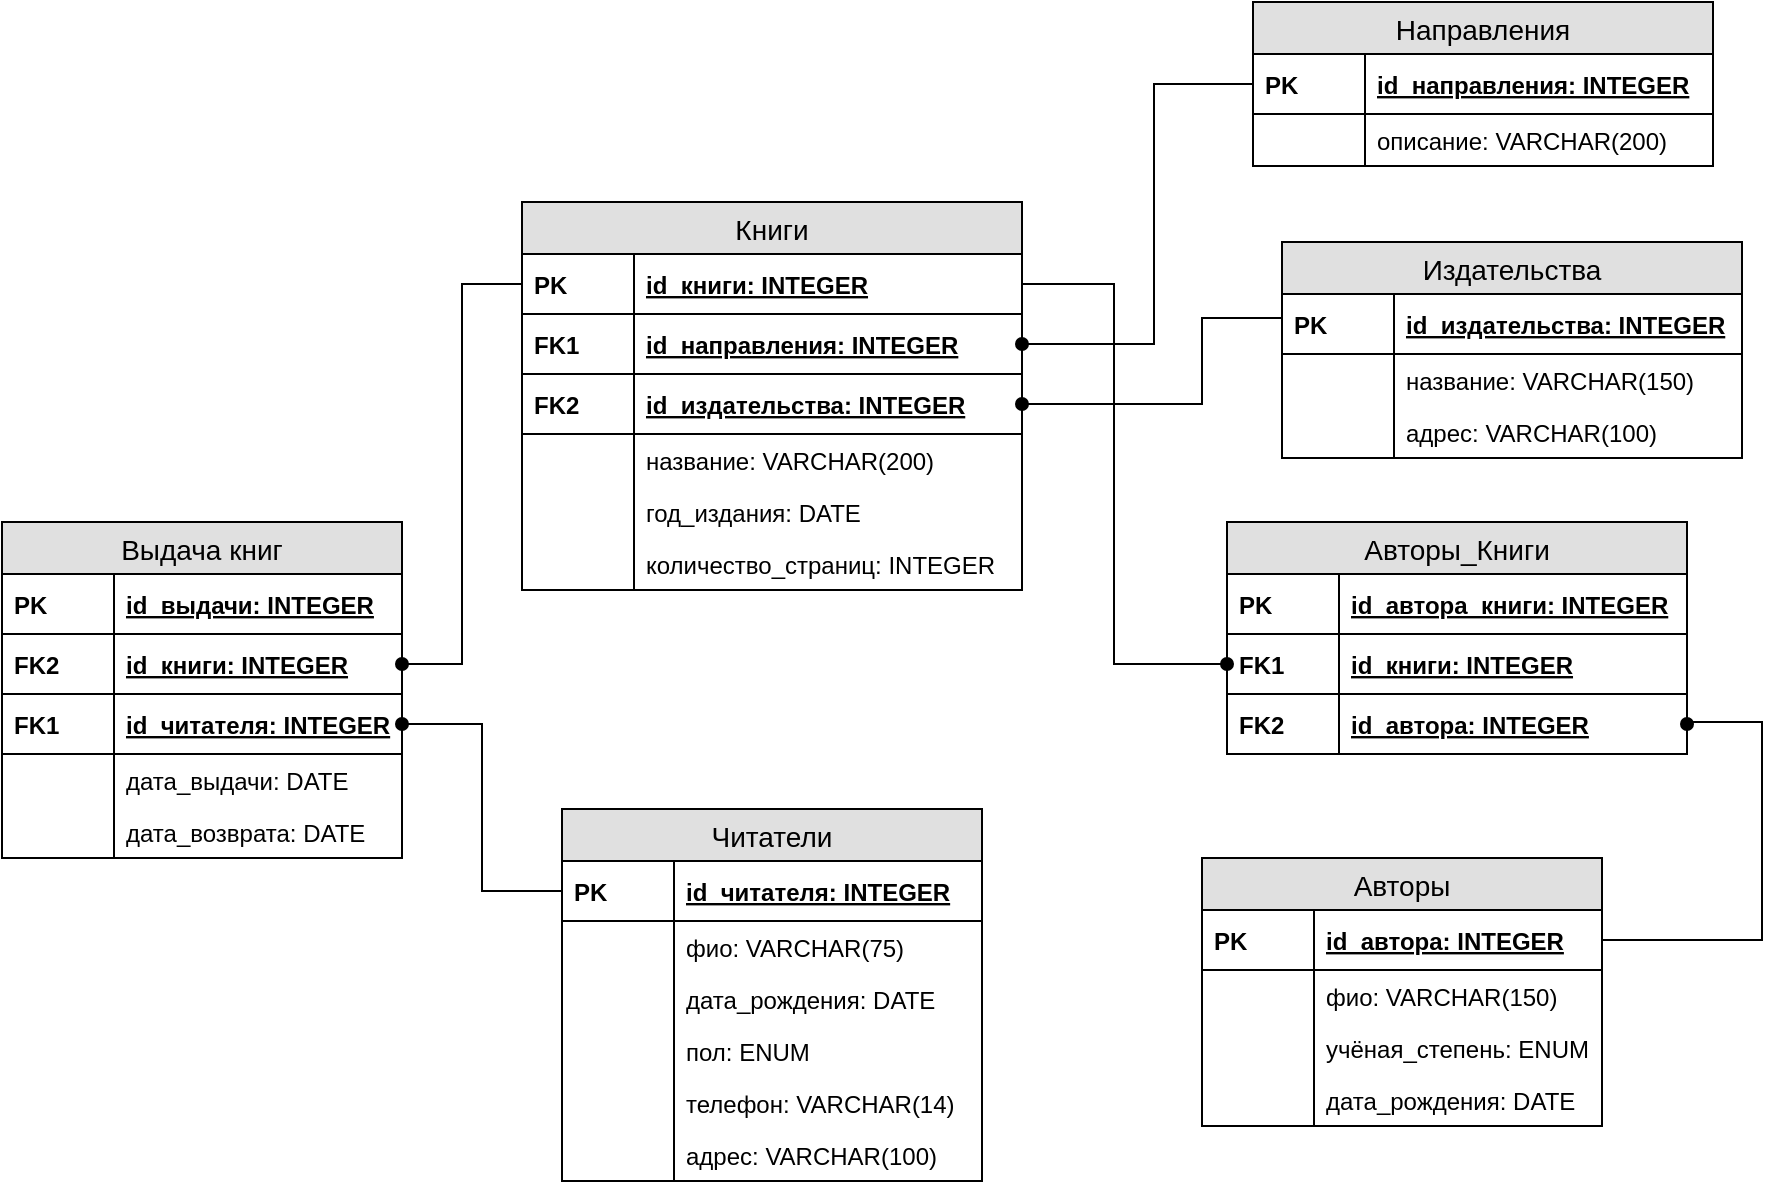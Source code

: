 <mxfile version="12.3.7" type="device" pages="1"><diagram id="ycYv2GEyDOw0Zzh_Fnli" name="Page-1"><mxGraphModel dx="2131" dy="619" grid="1" gridSize="10" guides="1" tooltips="1" connect="1" arrows="1" fold="1" page="1" pageScale="1" pageWidth="827" pageHeight="1169" math="0" shadow="0"><root><mxCell id="0"/><mxCell id="1" parent="0"/><mxCell id="86hMOu7RpVmu6Sr9yrb3-2" value="Выдача книг" style="swimlane;fontStyle=0;childLayout=stackLayout;horizontal=1;startSize=26;fillColor=#e0e0e0;horizontalStack=0;resizeParent=1;resizeParentMax=0;resizeLast=0;collapsible=1;marginBottom=0;swimlaneFillColor=#ffffff;align=center;fontSize=14;" parent="1" vertex="1"><mxGeometry x="-430" y="440" width="200" height="168" as="geometry"><mxRectangle x="150" y="170" width="110" height="26" as="alternateBounds"/></mxGeometry></mxCell><mxCell id="86hMOu7RpVmu6Sr9yrb3-12" value="id_выдачи: INTEGER" style="shape=partialRectangle;top=0;left=0;right=0;bottom=1;align=left;verticalAlign=middle;fillColor=none;spacingLeft=60;spacingRight=4;overflow=hidden;rotatable=0;points=[[0,0.5],[1,0.5]];portConstraint=eastwest;dropTarget=0;fontStyle=5;fontSize=12;" parent="86hMOu7RpVmu6Sr9yrb3-2" vertex="1"><mxGeometry y="26" width="200" height="30" as="geometry"/></mxCell><mxCell id="86hMOu7RpVmu6Sr9yrb3-13" value="PK" style="shape=partialRectangle;fontStyle=1;top=0;left=0;bottom=0;fillColor=none;align=left;verticalAlign=middle;spacingLeft=4;spacingRight=4;overflow=hidden;rotatable=0;points=[];portConstraint=eastwest;part=1;fontSize=12;" parent="86hMOu7RpVmu6Sr9yrb3-12" vertex="1" connectable="0"><mxGeometry width="56" height="30" as="geometry"/></mxCell><mxCell id="86hMOu7RpVmu6Sr9yrb3-10" value="id_книги: INTEGER" style="shape=partialRectangle;top=0;left=0;right=0;bottom=1;align=left;verticalAlign=middle;fillColor=none;spacingLeft=60;spacingRight=4;overflow=hidden;rotatable=0;points=[[0,0.5],[1,0.5]];portConstraint=eastwest;dropTarget=0;fontStyle=5;fontSize=12;" parent="86hMOu7RpVmu6Sr9yrb3-2" vertex="1"><mxGeometry y="56" width="200" height="30" as="geometry"/></mxCell><mxCell id="86hMOu7RpVmu6Sr9yrb3-11" value="FK2" style="shape=partialRectangle;fontStyle=1;top=0;left=0;bottom=0;fillColor=none;align=left;verticalAlign=middle;spacingLeft=4;spacingRight=4;overflow=hidden;rotatable=0;points=[];portConstraint=eastwest;part=1;fontSize=12;" parent="86hMOu7RpVmu6Sr9yrb3-10" vertex="1" connectable="0"><mxGeometry width="56" height="30" as="geometry"/></mxCell><mxCell id="86hMOu7RpVmu6Sr9yrb3-5" value="id_читателя: INTEGER" style="shape=partialRectangle;top=0;left=0;right=0;bottom=1;align=left;verticalAlign=middle;fillColor=none;spacingLeft=60;spacingRight=4;overflow=hidden;rotatable=0;points=[[0,0.5],[1,0.5]];portConstraint=eastwest;dropTarget=0;fontStyle=5;fontSize=12;" parent="86hMOu7RpVmu6Sr9yrb3-2" vertex="1"><mxGeometry y="86" width="200" height="30" as="geometry"/></mxCell><mxCell id="86hMOu7RpVmu6Sr9yrb3-6" value="FK1" style="shape=partialRectangle;fontStyle=1;top=0;left=0;bottom=0;fillColor=none;align=left;verticalAlign=middle;spacingLeft=4;spacingRight=4;overflow=hidden;rotatable=0;points=[];portConstraint=eastwest;part=1;fontSize=12;" parent="86hMOu7RpVmu6Sr9yrb3-5" vertex="1" connectable="0"><mxGeometry width="56" height="30" as="geometry"/></mxCell><mxCell id="86hMOu7RpVmu6Sr9yrb3-93" value="дата_выдачи: DATE" style="shape=partialRectangle;top=0;left=0;right=0;bottom=0;align=left;verticalAlign=top;fillColor=none;spacingLeft=60;spacingRight=4;overflow=hidden;rotatable=0;points=[[0,0.5],[1,0.5]];portConstraint=eastwest;dropTarget=0;fontSize=12;" parent="86hMOu7RpVmu6Sr9yrb3-2" vertex="1"><mxGeometry y="116" width="200" height="26" as="geometry"/></mxCell><mxCell id="86hMOu7RpVmu6Sr9yrb3-94" value="" style="shape=partialRectangle;fontStyle=1;top=0;left=0;bottom=0;fillColor=none;align=left;verticalAlign=top;spacingLeft=4;spacingRight=4;overflow=hidden;rotatable=0;points=[];portConstraint=eastwest;part=1;fontSize=12;" parent="86hMOu7RpVmu6Sr9yrb3-93" vertex="1" connectable="0"><mxGeometry width="56" height="26" as="geometry"/></mxCell><mxCell id="86hMOu7RpVmu6Sr9yrb3-95" value="дата_возврата: DATE" style="shape=partialRectangle;top=0;left=0;right=0;bottom=0;align=left;verticalAlign=top;fillColor=none;spacingLeft=60;spacingRight=4;overflow=hidden;rotatable=0;points=[[0,0.5],[1,0.5]];portConstraint=eastwest;dropTarget=0;fontSize=12;" parent="86hMOu7RpVmu6Sr9yrb3-2" vertex="1"><mxGeometry y="142" width="200" height="26" as="geometry"/></mxCell><mxCell id="86hMOu7RpVmu6Sr9yrb3-96" value="" style="shape=partialRectangle;fontStyle=1;top=0;left=0;bottom=0;fillColor=none;align=left;verticalAlign=top;spacingLeft=4;spacingRight=4;overflow=hidden;rotatable=0;points=[];portConstraint=eastwest;part=1;fontSize=12;" parent="86hMOu7RpVmu6Sr9yrb3-95" vertex="1" connectable="0"><mxGeometry width="56" height="26" as="geometry"/></mxCell><mxCell id="86hMOu7RpVmu6Sr9yrb3-14" value="Книги" style="swimlane;fontStyle=0;childLayout=stackLayout;horizontal=1;startSize=26;fillColor=#e0e0e0;horizontalStack=0;resizeParent=1;resizeParentMax=0;resizeLast=0;collapsible=1;marginBottom=0;swimlaneFillColor=#ffffff;align=center;fontSize=14;" parent="1" vertex="1"><mxGeometry x="-170" y="280" width="250" height="194" as="geometry"><mxRectangle x="150" y="170" width="110" height="26" as="alternateBounds"/></mxGeometry></mxCell><mxCell id="86hMOu7RpVmu6Sr9yrb3-15" value="id_книги: INTEGER" style="shape=partialRectangle;top=0;left=0;right=0;bottom=1;align=left;verticalAlign=middle;fillColor=none;spacingLeft=60;spacingRight=4;overflow=hidden;rotatable=0;points=[[0,0.5],[1,0.5]];portConstraint=eastwest;dropTarget=0;fontStyle=5;fontSize=12;" parent="86hMOu7RpVmu6Sr9yrb3-14" vertex="1"><mxGeometry y="26" width="250" height="30" as="geometry"/></mxCell><mxCell id="86hMOu7RpVmu6Sr9yrb3-16" value="PK" style="shape=partialRectangle;fontStyle=1;top=0;left=0;bottom=0;fillColor=none;align=left;verticalAlign=middle;spacingLeft=4;spacingRight=4;overflow=hidden;rotatable=0;points=[];portConstraint=eastwest;part=1;fontSize=12;" parent="86hMOu7RpVmu6Sr9yrb3-15" vertex="1" connectable="0"><mxGeometry width="56" height="30" as="geometry"/></mxCell><mxCell id="86hMOu7RpVmu6Sr9yrb3-17" value="id_направления: INTEGER" style="shape=partialRectangle;top=0;left=0;right=0;bottom=1;align=left;verticalAlign=middle;fillColor=none;spacingLeft=60;spacingRight=4;overflow=hidden;rotatable=0;points=[[0,0.5],[1,0.5]];portConstraint=eastwest;dropTarget=0;fontStyle=5;fontSize=12;" parent="86hMOu7RpVmu6Sr9yrb3-14" vertex="1"><mxGeometry y="56" width="250" height="30" as="geometry"/></mxCell><mxCell id="86hMOu7RpVmu6Sr9yrb3-18" value="FK1" style="shape=partialRectangle;fontStyle=1;top=0;left=0;bottom=0;fillColor=none;align=left;verticalAlign=middle;spacingLeft=4;spacingRight=4;overflow=hidden;rotatable=0;points=[];portConstraint=eastwest;part=1;fontSize=12;" parent="86hMOu7RpVmu6Sr9yrb3-17" vertex="1" connectable="0"><mxGeometry width="56" height="30" as="geometry"/></mxCell><mxCell id="86hMOu7RpVmu6Sr9yrb3-19" value="id_издательства: INTEGER" style="shape=partialRectangle;top=0;left=0;right=0;bottom=1;align=left;verticalAlign=middle;fillColor=none;spacingLeft=60;spacingRight=4;overflow=hidden;rotatable=0;points=[[0,0.5],[1,0.5]];portConstraint=eastwest;dropTarget=0;fontStyle=5;fontSize=12;" parent="86hMOu7RpVmu6Sr9yrb3-14" vertex="1"><mxGeometry y="86" width="250" height="30" as="geometry"/></mxCell><mxCell id="86hMOu7RpVmu6Sr9yrb3-20" value="FK2" style="shape=partialRectangle;fontStyle=1;top=0;left=0;bottom=0;fillColor=none;align=left;verticalAlign=middle;spacingLeft=4;spacingRight=4;overflow=hidden;rotatable=0;points=[];portConstraint=eastwest;part=1;fontSize=12;" parent="86hMOu7RpVmu6Sr9yrb3-19" vertex="1" connectable="0"><mxGeometry width="56" height="30" as="geometry"/></mxCell><mxCell id="86hMOu7RpVmu6Sr9yrb3-86" value="название: VARCHAR(200)" style="shape=partialRectangle;top=0;left=0;right=0;bottom=0;align=left;verticalAlign=top;fillColor=none;spacingLeft=60;spacingRight=4;overflow=hidden;rotatable=0;points=[[0,0.5],[1,0.5]];portConstraint=eastwest;dropTarget=0;fontSize=12;" parent="86hMOu7RpVmu6Sr9yrb3-14" vertex="1"><mxGeometry y="116" width="250" height="26" as="geometry"/></mxCell><mxCell id="86hMOu7RpVmu6Sr9yrb3-87" value="" style="shape=partialRectangle;fontStyle=1;top=0;left=0;bottom=0;fillColor=none;align=left;verticalAlign=top;spacingLeft=4;spacingRight=4;overflow=hidden;rotatable=0;points=[];portConstraint=eastwest;part=1;fontSize=12;" parent="86hMOu7RpVmu6Sr9yrb3-86" vertex="1" connectable="0"><mxGeometry width="56" height="26" as="geometry"/></mxCell><mxCell id="86hMOu7RpVmu6Sr9yrb3-88" value="год_издания: DATE" style="shape=partialRectangle;top=0;left=0;right=0;bottom=0;align=left;verticalAlign=top;fillColor=none;spacingLeft=60;spacingRight=4;overflow=hidden;rotatable=0;points=[[0,0.5],[1,0.5]];portConstraint=eastwest;dropTarget=0;fontSize=12;" parent="86hMOu7RpVmu6Sr9yrb3-14" vertex="1"><mxGeometry y="142" width="250" height="26" as="geometry"/></mxCell><mxCell id="86hMOu7RpVmu6Sr9yrb3-89" value="" style="shape=partialRectangle;fontStyle=1;top=0;left=0;bottom=0;fillColor=none;align=left;verticalAlign=top;spacingLeft=4;spacingRight=4;overflow=hidden;rotatable=0;points=[];portConstraint=eastwest;part=1;fontSize=12;" parent="86hMOu7RpVmu6Sr9yrb3-88" vertex="1" connectable="0"><mxGeometry width="56" height="26" as="geometry"/></mxCell><mxCell id="86hMOu7RpVmu6Sr9yrb3-90" value="количество_страниц: INTEGER" style="shape=partialRectangle;top=0;left=0;right=0;bottom=0;align=left;verticalAlign=top;fillColor=none;spacingLeft=60;spacingRight=4;overflow=hidden;rotatable=0;points=[[0,0.5],[1,0.5]];portConstraint=eastwest;dropTarget=0;fontSize=12;" parent="86hMOu7RpVmu6Sr9yrb3-14" vertex="1"><mxGeometry y="168" width="250" height="26" as="geometry"/></mxCell><mxCell id="86hMOu7RpVmu6Sr9yrb3-91" value="" style="shape=partialRectangle;fontStyle=1;top=0;left=0;bottom=0;fillColor=none;align=left;verticalAlign=top;spacingLeft=4;spacingRight=4;overflow=hidden;rotatable=0;points=[];portConstraint=eastwest;part=1;fontSize=12;" parent="86hMOu7RpVmu6Sr9yrb3-90" vertex="1" connectable="0"><mxGeometry width="56" height="26" as="geometry"/></mxCell><mxCell id="86hMOu7RpVmu6Sr9yrb3-21" value="Читатели" style="swimlane;fontStyle=0;childLayout=stackLayout;horizontal=1;startSize=26;fillColor=#e0e0e0;horizontalStack=0;resizeParent=1;resizeParentMax=0;resizeLast=0;collapsible=1;marginBottom=0;swimlaneFillColor=#ffffff;align=center;fontSize=14;" parent="1" vertex="1"><mxGeometry x="-150" y="583.5" width="210" height="186" as="geometry"><mxRectangle x="150" y="170" width="110" height="26" as="alternateBounds"/></mxGeometry></mxCell><mxCell id="86hMOu7RpVmu6Sr9yrb3-22" value="id_читателя: INTEGER" style="shape=partialRectangle;top=0;left=0;right=0;bottom=1;align=left;verticalAlign=middle;fillColor=none;spacingLeft=60;spacingRight=4;overflow=hidden;rotatable=0;points=[[0,0.5],[1,0.5]];portConstraint=eastwest;dropTarget=0;fontStyle=5;fontSize=12;" parent="86hMOu7RpVmu6Sr9yrb3-21" vertex="1"><mxGeometry y="26" width="210" height="30" as="geometry"/></mxCell><mxCell id="86hMOu7RpVmu6Sr9yrb3-23" value="PK" style="shape=partialRectangle;fontStyle=1;top=0;left=0;bottom=0;fillColor=none;align=left;verticalAlign=middle;spacingLeft=4;spacingRight=4;overflow=hidden;rotatable=0;points=[];portConstraint=eastwest;part=1;fontSize=12;" parent="86hMOu7RpVmu6Sr9yrb3-22" vertex="1" connectable="0"><mxGeometry width="56" height="30" as="geometry"/></mxCell><mxCell id="86hMOu7RpVmu6Sr9yrb3-97" value="фио: VARCHAR(75)" style="shape=partialRectangle;top=0;left=0;right=0;bottom=0;align=left;verticalAlign=top;fillColor=none;spacingLeft=60;spacingRight=4;overflow=hidden;rotatable=0;points=[[0,0.5],[1,0.5]];portConstraint=eastwest;dropTarget=0;fontSize=12;" parent="86hMOu7RpVmu6Sr9yrb3-21" vertex="1"><mxGeometry y="56" width="210" height="26" as="geometry"/></mxCell><mxCell id="86hMOu7RpVmu6Sr9yrb3-98" value="" style="shape=partialRectangle;fontStyle=1;top=0;left=0;bottom=0;fillColor=none;align=left;verticalAlign=top;spacingLeft=4;spacingRight=4;overflow=hidden;rotatable=0;points=[];portConstraint=eastwest;part=1;fontSize=12;" parent="86hMOu7RpVmu6Sr9yrb3-97" vertex="1" connectable="0"><mxGeometry width="56" height="26" as="geometry"/></mxCell><mxCell id="86hMOu7RpVmu6Sr9yrb3-99" value="дата_рождения: DATE" style="shape=partialRectangle;top=0;left=0;right=0;bottom=0;align=left;verticalAlign=top;fillColor=none;spacingLeft=60;spacingRight=4;overflow=hidden;rotatable=0;points=[[0,0.5],[1,0.5]];portConstraint=eastwest;dropTarget=0;fontSize=12;" parent="86hMOu7RpVmu6Sr9yrb3-21" vertex="1"><mxGeometry y="82" width="210" height="26" as="geometry"/></mxCell><mxCell id="86hMOu7RpVmu6Sr9yrb3-100" value="" style="shape=partialRectangle;fontStyle=1;top=0;left=0;bottom=0;fillColor=none;align=left;verticalAlign=top;spacingLeft=4;spacingRight=4;overflow=hidden;rotatable=0;points=[];portConstraint=eastwest;part=1;fontSize=12;" parent="86hMOu7RpVmu6Sr9yrb3-99" vertex="1" connectable="0"><mxGeometry width="56" height="26" as="geometry"/></mxCell><mxCell id="86hMOu7RpVmu6Sr9yrb3-101" value="пол: ENUM" style="shape=partialRectangle;top=0;left=0;right=0;bottom=0;align=left;verticalAlign=top;fillColor=none;spacingLeft=60;spacingRight=4;overflow=hidden;rotatable=0;points=[[0,0.5],[1,0.5]];portConstraint=eastwest;dropTarget=0;fontSize=12;" parent="86hMOu7RpVmu6Sr9yrb3-21" vertex="1"><mxGeometry y="108" width="210" height="26" as="geometry"/></mxCell><mxCell id="86hMOu7RpVmu6Sr9yrb3-102" value="" style="shape=partialRectangle;fontStyle=1;top=0;left=0;bottom=0;fillColor=none;align=left;verticalAlign=top;spacingLeft=4;spacingRight=4;overflow=hidden;rotatable=0;points=[];portConstraint=eastwest;part=1;fontSize=12;" parent="86hMOu7RpVmu6Sr9yrb3-101" vertex="1" connectable="0"><mxGeometry width="56" height="26" as="geometry"/></mxCell><mxCell id="86hMOu7RpVmu6Sr9yrb3-103" value="телефон: VARCHAR(14)" style="shape=partialRectangle;top=0;left=0;right=0;bottom=0;align=left;verticalAlign=top;fillColor=none;spacingLeft=60;spacingRight=4;overflow=hidden;rotatable=0;points=[[0,0.5],[1,0.5]];portConstraint=eastwest;dropTarget=0;fontSize=12;" parent="86hMOu7RpVmu6Sr9yrb3-21" vertex="1"><mxGeometry y="134" width="210" height="26" as="geometry"/></mxCell><mxCell id="86hMOu7RpVmu6Sr9yrb3-104" value="" style="shape=partialRectangle;fontStyle=1;top=0;left=0;bottom=0;fillColor=none;align=left;verticalAlign=top;spacingLeft=4;spacingRight=4;overflow=hidden;rotatable=0;points=[];portConstraint=eastwest;part=1;fontSize=12;" parent="86hMOu7RpVmu6Sr9yrb3-103" vertex="1" connectable="0"><mxGeometry width="56" height="26" as="geometry"/></mxCell><mxCell id="86hMOu7RpVmu6Sr9yrb3-105" value="адрес: VARCHAR(100)" style="shape=partialRectangle;top=0;left=0;right=0;bottom=0;align=left;verticalAlign=top;fillColor=none;spacingLeft=60;spacingRight=4;overflow=hidden;rotatable=0;points=[[0,0.5],[1,0.5]];portConstraint=eastwest;dropTarget=0;fontSize=12;" parent="86hMOu7RpVmu6Sr9yrb3-21" vertex="1"><mxGeometry y="160" width="210" height="26" as="geometry"/></mxCell><mxCell id="86hMOu7RpVmu6Sr9yrb3-106" value="" style="shape=partialRectangle;fontStyle=1;top=0;left=0;bottom=0;fillColor=none;align=left;verticalAlign=top;spacingLeft=4;spacingRight=4;overflow=hidden;rotatable=0;points=[];portConstraint=eastwest;part=1;fontSize=12;" parent="86hMOu7RpVmu6Sr9yrb3-105" vertex="1" connectable="0"><mxGeometry width="56" height="26" as="geometry"/></mxCell><mxCell id="86hMOu7RpVmu6Sr9yrb3-28" value="Авторы_Книги" style="swimlane;fontStyle=0;childLayout=stackLayout;horizontal=1;startSize=26;fillColor=#e0e0e0;horizontalStack=0;resizeParent=1;resizeParentMax=0;resizeLast=0;collapsible=1;marginBottom=0;swimlaneFillColor=#ffffff;align=center;fontSize=14;" parent="1" vertex="1"><mxGeometry x="182.5" y="440" width="230" height="116" as="geometry"><mxRectangle x="150" y="170" width="110" height="26" as="alternateBounds"/></mxGeometry></mxCell><mxCell id="86hMOu7RpVmu6Sr9yrb3-35" value="id_автора_книги: INTEGER" style="shape=partialRectangle;top=0;left=0;right=0;bottom=1;align=left;verticalAlign=middle;fillColor=none;spacingLeft=60;spacingRight=4;overflow=hidden;rotatable=0;points=[[0,0.5],[1,0.5]];portConstraint=eastwest;dropTarget=0;fontStyle=5;fontSize=12;" parent="86hMOu7RpVmu6Sr9yrb3-28" vertex="1"><mxGeometry y="26" width="230" height="30" as="geometry"/></mxCell><mxCell id="86hMOu7RpVmu6Sr9yrb3-36" value="PK" style="shape=partialRectangle;fontStyle=1;top=0;left=0;bottom=0;fillColor=none;align=left;verticalAlign=middle;spacingLeft=4;spacingRight=4;overflow=hidden;rotatable=0;points=[];portConstraint=eastwest;part=1;fontSize=12;" parent="86hMOu7RpVmu6Sr9yrb3-35" vertex="1" connectable="0"><mxGeometry width="56" height="30" as="geometry"/></mxCell><mxCell id="86hMOu7RpVmu6Sr9yrb3-31" value="id_книги: INTEGER" style="shape=partialRectangle;top=0;left=0;right=0;bottom=1;align=left;verticalAlign=middle;fillColor=none;spacingLeft=60;spacingRight=4;overflow=hidden;rotatable=0;points=[[0,0.5],[1,0.5]];portConstraint=eastwest;dropTarget=0;fontStyle=5;fontSize=12;" parent="86hMOu7RpVmu6Sr9yrb3-28" vertex="1"><mxGeometry y="56" width="230" height="30" as="geometry"/></mxCell><mxCell id="86hMOu7RpVmu6Sr9yrb3-32" value="FK1" style="shape=partialRectangle;fontStyle=1;top=0;left=0;bottom=0;fillColor=none;align=left;verticalAlign=middle;spacingLeft=4;spacingRight=4;overflow=hidden;rotatable=0;points=[];portConstraint=eastwest;part=1;fontSize=12;" parent="86hMOu7RpVmu6Sr9yrb3-31" vertex="1" connectable="0"><mxGeometry width="56" height="30" as="geometry"/></mxCell><mxCell id="86hMOu7RpVmu6Sr9yrb3-33" value="id_автора: INTEGER" style="shape=partialRectangle;top=0;left=0;right=0;bottom=1;align=left;verticalAlign=middle;fillColor=none;spacingLeft=60;spacingRight=4;overflow=hidden;rotatable=0;points=[[0,0.5],[1,0.5]];portConstraint=eastwest;dropTarget=0;fontStyle=5;fontSize=12;" parent="86hMOu7RpVmu6Sr9yrb3-28" vertex="1"><mxGeometry y="86" width="230" height="30" as="geometry"/></mxCell><mxCell id="86hMOu7RpVmu6Sr9yrb3-34" value="FK2" style="shape=partialRectangle;fontStyle=1;top=0;left=0;bottom=0;fillColor=none;align=left;verticalAlign=middle;spacingLeft=4;spacingRight=4;overflow=hidden;rotatable=0;points=[];portConstraint=eastwest;part=1;fontSize=12;" parent="86hMOu7RpVmu6Sr9yrb3-33" vertex="1" connectable="0"><mxGeometry width="56" height="30" as="geometry"/></mxCell><mxCell id="86hMOu7RpVmu6Sr9yrb3-37" value="Авторы" style="swimlane;fontStyle=0;childLayout=stackLayout;horizontal=1;startSize=26;fillColor=#e0e0e0;horizontalStack=0;resizeParent=1;resizeParentMax=0;resizeLast=0;collapsible=1;marginBottom=0;swimlaneFillColor=#ffffff;align=center;fontSize=14;" parent="1" vertex="1"><mxGeometry x="170" y="608" width="200" height="134" as="geometry"><mxRectangle x="150" y="170" width="110" height="26" as="alternateBounds"/></mxGeometry></mxCell><mxCell id="86hMOu7RpVmu6Sr9yrb3-38" value="id_автора: INTEGER" style="shape=partialRectangle;top=0;left=0;right=0;bottom=1;align=left;verticalAlign=middle;fillColor=none;spacingLeft=60;spacingRight=4;overflow=hidden;rotatable=0;points=[[0,0.5],[1,0.5]];portConstraint=eastwest;dropTarget=0;fontStyle=5;fontSize=12;" parent="86hMOu7RpVmu6Sr9yrb3-37" vertex="1"><mxGeometry y="26" width="200" height="30" as="geometry"/></mxCell><mxCell id="86hMOu7RpVmu6Sr9yrb3-39" value="PK" style="shape=partialRectangle;fontStyle=1;top=0;left=0;bottom=0;fillColor=none;align=left;verticalAlign=middle;spacingLeft=4;spacingRight=4;overflow=hidden;rotatable=0;points=[];portConstraint=eastwest;part=1;fontSize=12;" parent="86hMOu7RpVmu6Sr9yrb3-38" vertex="1" connectable="0"><mxGeometry width="56" height="30" as="geometry"/></mxCell><mxCell id="86hMOu7RpVmu6Sr9yrb3-76" value="фио: VARCHAR(150)" style="shape=partialRectangle;top=0;left=0;right=0;bottom=0;align=left;verticalAlign=top;fillColor=none;spacingLeft=60;spacingRight=4;overflow=hidden;rotatable=0;points=[[0,0.5],[1,0.5]];portConstraint=eastwest;dropTarget=0;fontSize=12;" parent="86hMOu7RpVmu6Sr9yrb3-37" vertex="1"><mxGeometry y="56" width="200" height="26" as="geometry"/></mxCell><mxCell id="86hMOu7RpVmu6Sr9yrb3-77" value="" style="shape=partialRectangle;fontStyle=1;top=0;left=0;bottom=0;fillColor=none;align=left;verticalAlign=top;spacingLeft=4;spacingRight=4;overflow=hidden;rotatable=0;points=[];portConstraint=eastwest;part=1;fontSize=12;" parent="86hMOu7RpVmu6Sr9yrb3-76" vertex="1" connectable="0"><mxGeometry width="56" height="26" as="geometry"/></mxCell><mxCell id="86hMOu7RpVmu6Sr9yrb3-74" value="учёная_степень: ENUM" style="shape=partialRectangle;top=0;left=0;right=0;bottom=0;align=left;verticalAlign=top;fillColor=none;spacingLeft=60;spacingRight=4;overflow=hidden;rotatable=0;points=[[0,0.5],[1,0.5]];portConstraint=eastwest;dropTarget=0;fontSize=12;" parent="86hMOu7RpVmu6Sr9yrb3-37" vertex="1"><mxGeometry y="82" width="200" height="26" as="geometry"/></mxCell><mxCell id="86hMOu7RpVmu6Sr9yrb3-75" value="" style="shape=partialRectangle;fontStyle=1;top=0;left=0;bottom=0;fillColor=none;align=left;verticalAlign=top;spacingLeft=4;spacingRight=4;overflow=hidden;rotatable=0;points=[];portConstraint=eastwest;part=1;fontSize=12;" parent="86hMOu7RpVmu6Sr9yrb3-74" vertex="1" connectable="0"><mxGeometry width="56" height="26" as="geometry"/></mxCell><mxCell id="86hMOu7RpVmu6Sr9yrb3-78" value="дата_рождения: DATE" style="shape=partialRectangle;top=0;left=0;right=0;bottom=0;align=left;verticalAlign=top;fillColor=none;spacingLeft=60;spacingRight=4;overflow=hidden;rotatable=0;points=[[0,0.5],[1,0.5]];portConstraint=eastwest;dropTarget=0;fontSize=12;" parent="86hMOu7RpVmu6Sr9yrb3-37" vertex="1"><mxGeometry y="108" width="200" height="26" as="geometry"/></mxCell><mxCell id="86hMOu7RpVmu6Sr9yrb3-79" value="" style="shape=partialRectangle;fontStyle=1;top=0;left=0;bottom=0;fillColor=none;align=left;verticalAlign=top;spacingLeft=4;spacingRight=4;overflow=hidden;rotatable=0;points=[];portConstraint=eastwest;part=1;fontSize=12;" parent="86hMOu7RpVmu6Sr9yrb3-78" vertex="1" connectable="0"><mxGeometry width="56" height="26" as="geometry"/></mxCell><mxCell id="86hMOu7RpVmu6Sr9yrb3-40" value="Издательства" style="swimlane;fontStyle=0;childLayout=stackLayout;horizontal=1;startSize=26;fillColor=#e0e0e0;horizontalStack=0;resizeParent=1;resizeParentMax=0;resizeLast=0;collapsible=1;marginBottom=0;swimlaneFillColor=#ffffff;align=center;fontSize=14;" parent="1" vertex="1"><mxGeometry x="210" y="300" width="230" height="108" as="geometry"><mxRectangle x="150" y="170" width="110" height="26" as="alternateBounds"/></mxGeometry></mxCell><mxCell id="86hMOu7RpVmu6Sr9yrb3-41" value="id_издательства: INTEGER" style="shape=partialRectangle;top=0;left=0;right=0;bottom=1;align=left;verticalAlign=middle;fillColor=none;spacingLeft=60;spacingRight=4;overflow=hidden;rotatable=0;points=[[0,0.5],[1,0.5]];portConstraint=eastwest;dropTarget=0;fontStyle=5;fontSize=12;" parent="86hMOu7RpVmu6Sr9yrb3-40" vertex="1"><mxGeometry y="26" width="230" height="30" as="geometry"/></mxCell><mxCell id="86hMOu7RpVmu6Sr9yrb3-42" value="PK" style="shape=partialRectangle;fontStyle=1;top=0;left=0;bottom=0;fillColor=none;align=left;verticalAlign=middle;spacingLeft=4;spacingRight=4;overflow=hidden;rotatable=0;points=[];portConstraint=eastwest;part=1;fontSize=12;" parent="86hMOu7RpVmu6Sr9yrb3-41" vertex="1" connectable="0"><mxGeometry width="56" height="30" as="geometry"/></mxCell><mxCell id="86hMOu7RpVmu6Sr9yrb3-82" value="название: VARCHAR(150)" style="shape=partialRectangle;top=0;left=0;right=0;bottom=0;align=left;verticalAlign=top;fillColor=none;spacingLeft=60;spacingRight=4;overflow=hidden;rotatable=0;points=[[0,0.5],[1,0.5]];portConstraint=eastwest;dropTarget=0;fontSize=12;" parent="86hMOu7RpVmu6Sr9yrb3-40" vertex="1"><mxGeometry y="56" width="230" height="26" as="geometry"/></mxCell><mxCell id="86hMOu7RpVmu6Sr9yrb3-83" value="" style="shape=partialRectangle;fontStyle=1;top=0;left=0;bottom=0;fillColor=none;align=left;verticalAlign=top;spacingLeft=4;spacingRight=4;overflow=hidden;rotatable=0;points=[];portConstraint=eastwest;part=1;fontSize=12;" parent="86hMOu7RpVmu6Sr9yrb3-82" vertex="1" connectable="0"><mxGeometry width="56" height="26" as="geometry"/></mxCell><mxCell id="86hMOu7RpVmu6Sr9yrb3-84" value="адрес: VARCHAR(100)" style="shape=partialRectangle;top=0;left=0;right=0;bottom=0;align=left;verticalAlign=top;fillColor=none;spacingLeft=60;spacingRight=4;overflow=hidden;rotatable=0;points=[[0,0.5],[1,0.5]];portConstraint=eastwest;dropTarget=0;fontSize=12;" parent="86hMOu7RpVmu6Sr9yrb3-40" vertex="1"><mxGeometry y="82" width="230" height="26" as="geometry"/></mxCell><mxCell id="86hMOu7RpVmu6Sr9yrb3-85" value="" style="shape=partialRectangle;fontStyle=1;top=0;left=0;bottom=0;fillColor=none;align=left;verticalAlign=top;spacingLeft=4;spacingRight=4;overflow=hidden;rotatable=0;points=[];portConstraint=eastwest;part=1;fontSize=12;" parent="86hMOu7RpVmu6Sr9yrb3-84" vertex="1" connectable="0"><mxGeometry width="56" height="26" as="geometry"/></mxCell><mxCell id="86hMOu7RpVmu6Sr9yrb3-43" value="Направления" style="swimlane;fontStyle=0;childLayout=stackLayout;horizontal=1;startSize=26;fillColor=#e0e0e0;horizontalStack=0;resizeParent=1;resizeParentMax=0;resizeLast=0;collapsible=1;marginBottom=0;swimlaneFillColor=#ffffff;align=center;fontSize=14;" parent="1" vertex="1"><mxGeometry x="195.5" y="180" width="230" height="82" as="geometry"><mxRectangle x="150" y="170" width="110" height="26" as="alternateBounds"/></mxGeometry></mxCell><mxCell id="86hMOu7RpVmu6Sr9yrb3-44" value="id_направления: INTEGER" style="shape=partialRectangle;top=0;left=0;right=0;bottom=1;align=left;verticalAlign=middle;fillColor=none;spacingLeft=60;spacingRight=4;overflow=hidden;rotatable=0;points=[[0,0.5],[1,0.5]];portConstraint=eastwest;dropTarget=0;fontStyle=5;fontSize=12;" parent="86hMOu7RpVmu6Sr9yrb3-43" vertex="1"><mxGeometry y="26" width="230" height="30" as="geometry"/></mxCell><mxCell id="86hMOu7RpVmu6Sr9yrb3-45" value="PK" style="shape=partialRectangle;fontStyle=1;top=0;left=0;bottom=0;fillColor=none;align=left;verticalAlign=middle;spacingLeft=4;spacingRight=4;overflow=hidden;rotatable=0;points=[];portConstraint=eastwest;part=1;fontSize=12;" parent="86hMOu7RpVmu6Sr9yrb3-44" vertex="1" connectable="0"><mxGeometry width="56" height="30" as="geometry"/></mxCell><mxCell id="86hMOu7RpVmu6Sr9yrb3-80" value="описание: VARCHAR(200)" style="shape=partialRectangle;top=0;left=0;right=0;bottom=0;align=left;verticalAlign=top;fillColor=none;spacingLeft=60;spacingRight=4;overflow=hidden;rotatable=0;points=[[0,0.5],[1,0.5]];portConstraint=eastwest;dropTarget=0;fontSize=12;" parent="86hMOu7RpVmu6Sr9yrb3-43" vertex="1"><mxGeometry y="56" width="230" height="26" as="geometry"/></mxCell><mxCell id="86hMOu7RpVmu6Sr9yrb3-81" value="" style="shape=partialRectangle;fontStyle=1;top=0;left=0;bottom=0;fillColor=none;align=left;verticalAlign=top;spacingLeft=4;spacingRight=4;overflow=hidden;rotatable=0;points=[];portConstraint=eastwest;part=1;fontSize=12;" parent="86hMOu7RpVmu6Sr9yrb3-80" vertex="1" connectable="0"><mxGeometry width="56" height="26" as="geometry"/></mxCell><mxCell id="86hMOu7RpVmu6Sr9yrb3-107" style="edgeStyle=orthogonalEdgeStyle;rounded=0;orthogonalLoop=1;jettySize=auto;html=1;exitX=1;exitY=0.5;exitDx=0;exitDy=0;entryX=0;entryY=0.5;entryDx=0;entryDy=0;startArrow=oval;startFill=1;endArrow=none;endFill=0;endSize=6;fontSize=14;" parent="1" source="86hMOu7RpVmu6Sr9yrb3-10" target="86hMOu7RpVmu6Sr9yrb3-15" edge="1"><mxGeometry relative="1" as="geometry"/></mxCell><mxCell id="86hMOu7RpVmu6Sr9yrb3-108" style="edgeStyle=orthogonalEdgeStyle;rounded=0;orthogonalLoop=1;jettySize=auto;html=1;exitX=1;exitY=0.5;exitDx=0;exitDy=0;entryX=0;entryY=0.5;entryDx=0;entryDy=0;startArrow=oval;startFill=1;endArrow=none;endFill=0;endSize=6;fontSize=14;" parent="1" source="86hMOu7RpVmu6Sr9yrb3-5" target="86hMOu7RpVmu6Sr9yrb3-22" edge="1"><mxGeometry relative="1" as="geometry"/></mxCell><mxCell id="86hMOu7RpVmu6Sr9yrb3-109" style="edgeStyle=orthogonalEdgeStyle;rounded=0;orthogonalLoop=1;jettySize=auto;html=1;exitX=1;exitY=0.5;exitDx=0;exitDy=0;entryX=0;entryY=0.5;entryDx=0;entryDy=0;startArrow=oval;startFill=1;endArrow=none;endFill=0;endSize=6;fontSize=14;" parent="1" source="86hMOu7RpVmu6Sr9yrb3-17" target="86hMOu7RpVmu6Sr9yrb3-44" edge="1"><mxGeometry relative="1" as="geometry"><Array as="points"><mxPoint x="146" y="351"/><mxPoint x="146" y="221"/></Array></mxGeometry></mxCell><mxCell id="86hMOu7RpVmu6Sr9yrb3-110" style="edgeStyle=orthogonalEdgeStyle;rounded=0;orthogonalLoop=1;jettySize=auto;html=1;exitX=1;exitY=0.5;exitDx=0;exitDy=0;entryX=0;entryY=0.5;entryDx=0;entryDy=0;startArrow=oval;startFill=1;endArrow=none;endFill=0;endSize=6;fontSize=14;" parent="1" source="86hMOu7RpVmu6Sr9yrb3-19" target="86hMOu7RpVmu6Sr9yrb3-41" edge="1"><mxGeometry relative="1" as="geometry"><Array as="points"><mxPoint x="170" y="381"/><mxPoint x="170" y="338"/></Array></mxGeometry></mxCell><mxCell id="86hMOu7RpVmu6Sr9yrb3-111" style="edgeStyle=orthogonalEdgeStyle;rounded=0;orthogonalLoop=1;jettySize=auto;html=1;entryX=0;entryY=0.5;entryDx=0;entryDy=0;startArrow=none;startFill=0;endArrow=oval;endFill=1;endSize=6;fontSize=14;exitX=1;exitY=0.5;exitDx=0;exitDy=0;" parent="1" source="86hMOu7RpVmu6Sr9yrb3-15" target="86hMOu7RpVmu6Sr9yrb3-31" edge="1"><mxGeometry relative="1" as="geometry"><Array as="points"><mxPoint x="126" y="321"/><mxPoint x="126" y="511"/></Array><mxPoint x="80" y="352" as="sourcePoint"/></mxGeometry></mxCell><mxCell id="86hMOu7RpVmu6Sr9yrb3-112" style="edgeStyle=orthogonalEdgeStyle;rounded=0;orthogonalLoop=1;jettySize=auto;html=1;exitX=1;exitY=0.5;exitDx=0;exitDy=0;entryX=1;entryY=0.5;entryDx=0;entryDy=0;startArrow=oval;startFill=1;endArrow=none;endFill=0;endSize=6;fontSize=14;" parent="1" source="86hMOu7RpVmu6Sr9yrb3-33" target="86hMOu7RpVmu6Sr9yrb3-38" edge="1"><mxGeometry relative="1" as="geometry"><Array as="points"><mxPoint x="450" y="540"/><mxPoint x="450" y="649"/></Array></mxGeometry></mxCell></root></mxGraphModel></diagram></mxfile>